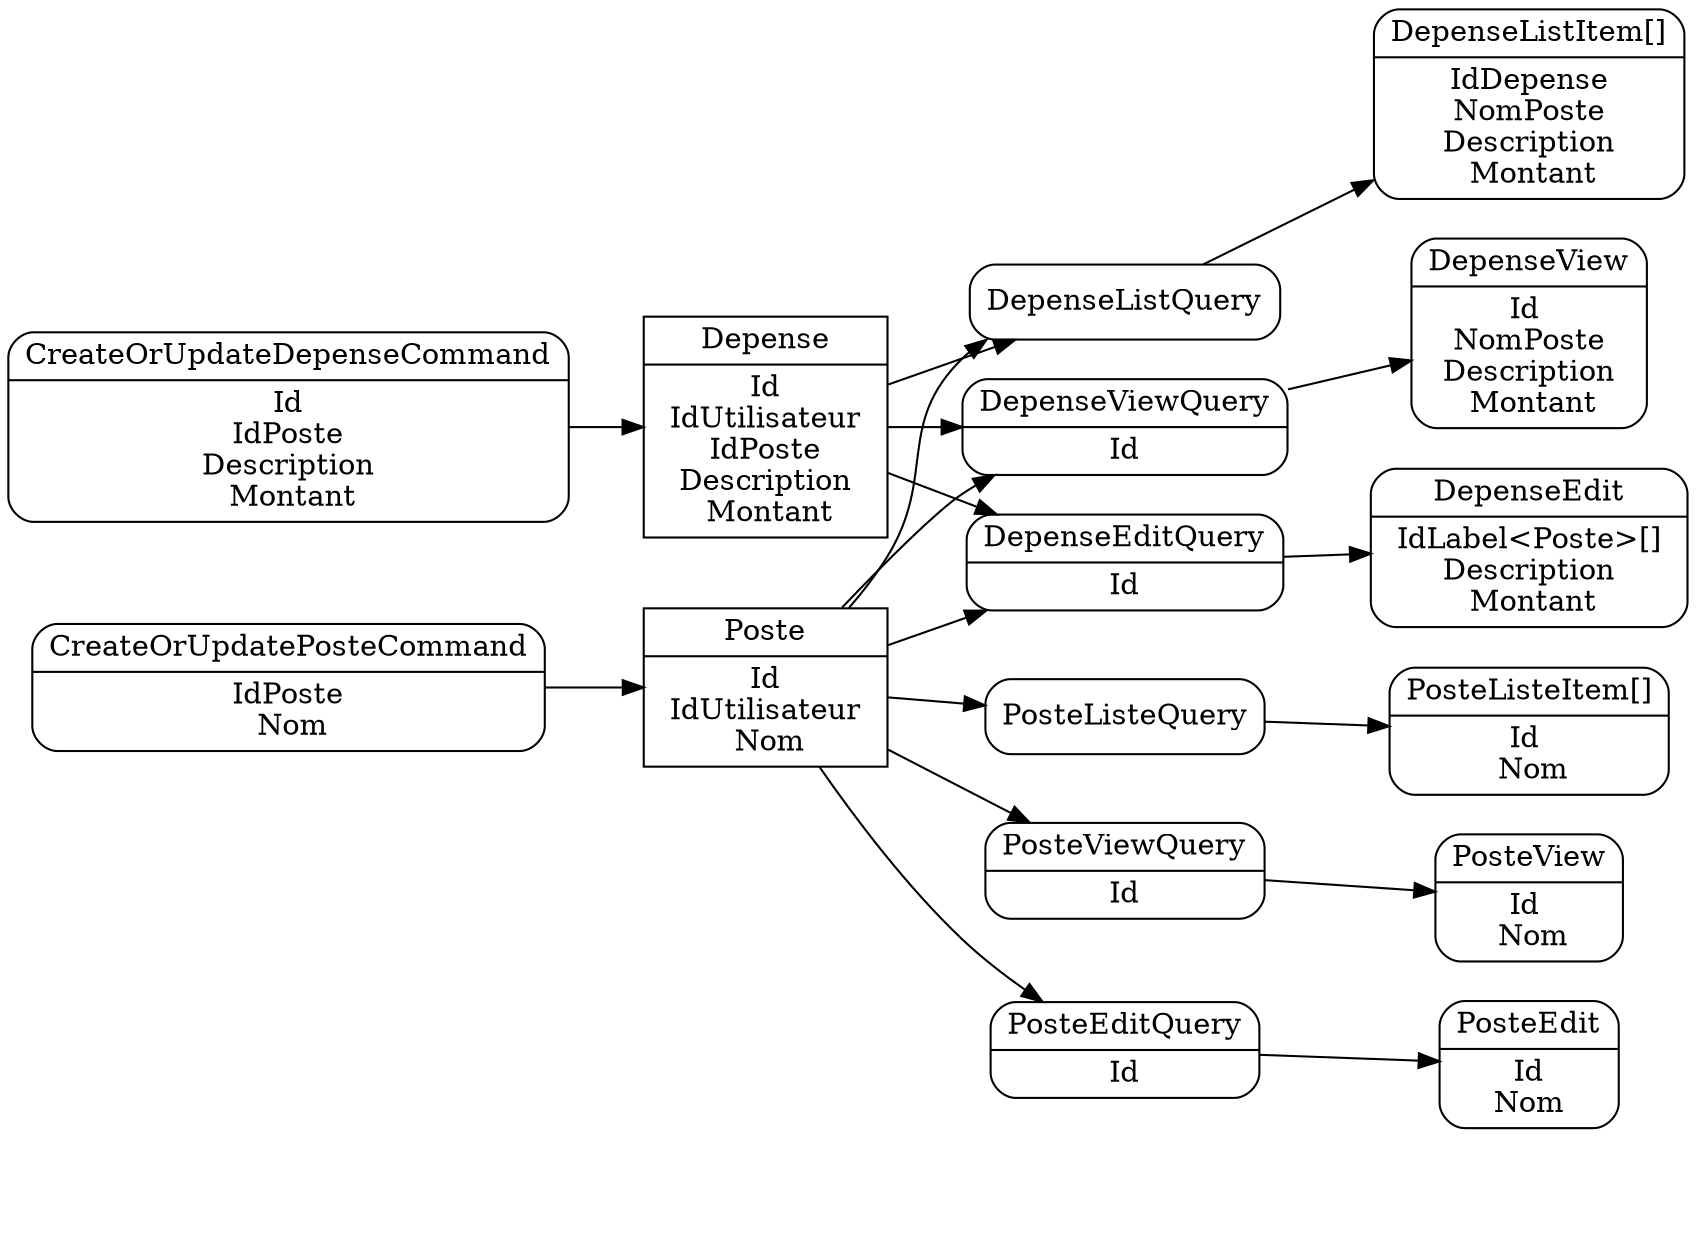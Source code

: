 digraph G {
    rankdir="LR"


    subgraph entites {
        rank=same
        node [shape="record"]
        rank_entites [style="invis"]
        Depense [label="{{Depense | Id \n IdUtilisateur \n IdPoste \n Description \n Montant}}"]
        Poste [label="{{Poste | Id \n IdUtilisateur \n Nom}}"]
    }
    
    subgraph requetes
    {
        rank=same
        node [shape="Mrecord"]
        rank_requetes [style="invis"]
        DepenseListQuery
        DepenseViewQuery [label="{{DepenseViewQuery | Id}}"]
        DepenseEditQuery [label="{{DepenseEditQuery | Id}}"]
        
        PosteListeQuery
        PosteViewQuery [label="{{PosteViewQuery | Id}}"]
        PosteEditQuery [label="{{PosteEditQuery | Id}}"]
    }
    
    subgraph retourRequete{
        rank=same
        node [shape="Mrecord"]
        rank_retourRequete [style="invis"]
        DepenseListItem [label="{{DepenseListItem[] | IdDepense \n NomPoste \n Description \n Montant}}"]
        DepenseView [label="{{DepenseView | Id \n NomPoste \n Description \n Montant}}"]
        PosteView [label="{{PosteView | Id \n Nom}}"]
        DepenseEdit [label="{{DepenseEdit | IdLabel\<Poste\>[] \n Description \n Montant}}"]
        PosteListeItem [label="{{PosteListeItem[] | Id \n Nom}}"]
        PosteEdit [label="{{PosteEdit | Id \n Nom \n}}"]
        
    }

    subgraph commandes {
        rank = same
        node [shape="Mrecord"]
        rank_commandes [style="invis"]
        CreateOrUpdatePosteCommand [label="{{CreateOrUpdatePosteCommand | IdPoste \n Nom}}"]
        CreateOrUpdateDepenseCommand [label="{{CreateOrUpdateDepenseCommand | Id \n IdPoste \n Description \n Montant}}"]
    }

    
    subgraph {
        edge [style="invis"]
        rank_commandes -> rank_entites -> rank_requetes -> rank_retourRequete
    }
    
    {Depense, Poste} -> DepenseListQuery -> DepenseListItem
    {Depense, Poste} -> DepenseViewQuery -> DepenseView
    {Depense, Poste} -> DepenseEditQuery -> DepenseEdit
    
    Poste -> PosteListeQuery -> PosteListeItem
    Poste -> PosteViewQuery -> PosteView
    Poste -> PosteEditQuery -> PosteEdit

    CreateOrUpdateDepenseCommand -> Depense
    CreateOrUpdatePosteCommand -> Poste
}
